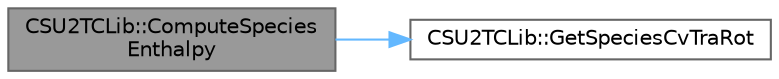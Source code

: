 digraph "CSU2TCLib::ComputeSpeciesEnthalpy"
{
 // LATEX_PDF_SIZE
  bgcolor="transparent";
  edge [fontname=Helvetica,fontsize=10,labelfontname=Helvetica,labelfontsize=10];
  node [fontname=Helvetica,fontsize=10,shape=box,height=0.2,width=0.4];
  rankdir="LR";
  Node1 [id="Node000001",label="CSU2TCLib::ComputeSpecies\lEnthalpy",height=0.2,width=0.4,color="gray40", fillcolor="grey60", style="filled", fontcolor="black",tooltip="Compute species enthalpies."];
  Node1 -> Node2 [id="edge1_Node000001_Node000002",color="steelblue1",style="solid",tooltip=" "];
  Node2 [id="Node000002",label="CSU2TCLib::GetSpeciesCvTraRot",height=0.2,width=0.4,color="grey40", fillcolor="white", style="filled",URL="$classCSU2TCLib.html#ae404117eec684293e1872161521b27d1",tooltip="Get species T-R specific heats at constant volume."];
}
